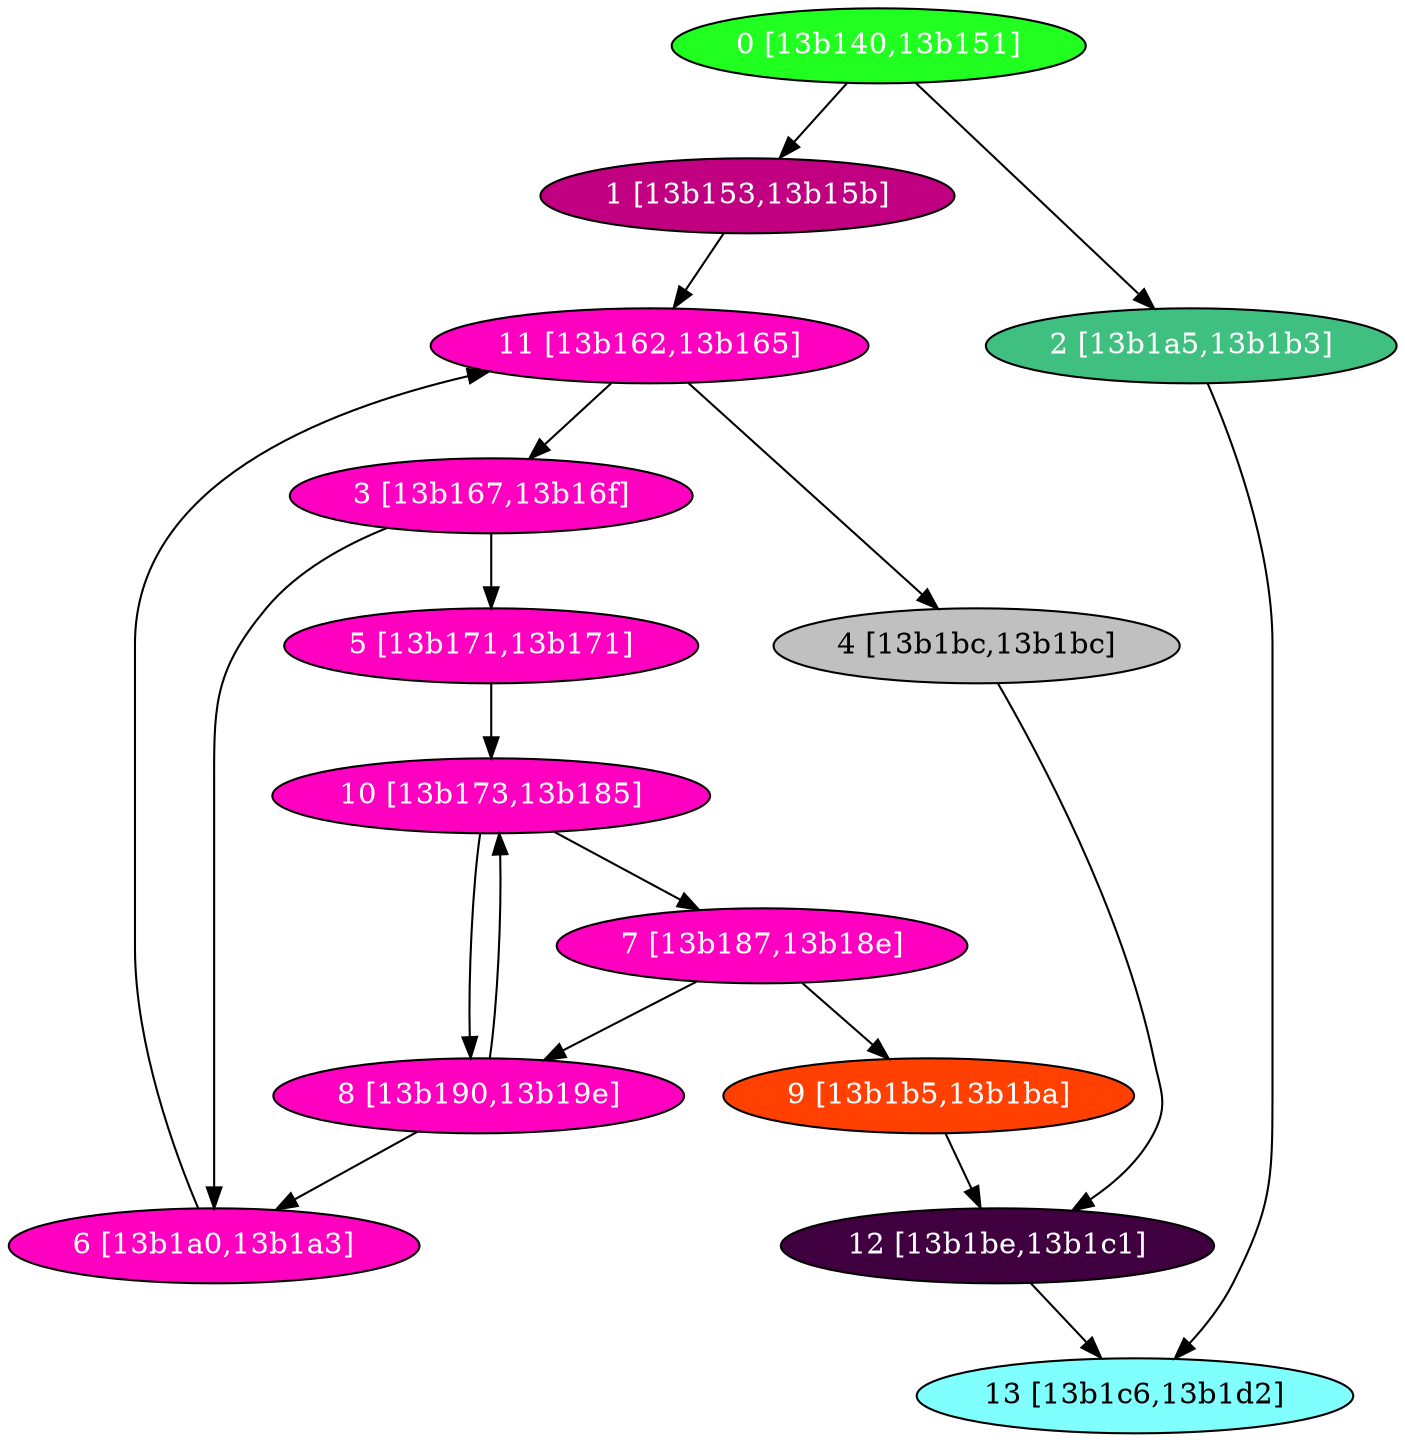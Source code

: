 diGraph libnss3{
	libnss3_0  [style=filled fillcolor="#20FF20" fontcolor="#ffffff" shape=oval label="0 [13b140,13b151]"]
	libnss3_1  [style=filled fillcolor="#C00080" fontcolor="#ffffff" shape=oval label="1 [13b153,13b15b]"]
	libnss3_2  [style=filled fillcolor="#40C080" fontcolor="#ffffff" shape=oval label="2 [13b1a5,13b1b3]"]
	libnss3_3  [style=filled fillcolor="#FF00C0" fontcolor="#ffffff" shape=oval label="3 [13b167,13b16f]"]
	libnss3_4  [style=filled fillcolor="#C0C0C0" fontcolor="#000000" shape=oval label="4 [13b1bc,13b1bc]"]
	libnss3_5  [style=filled fillcolor="#FF00C0" fontcolor="#ffffff" shape=oval label="5 [13b171,13b171]"]
	libnss3_6  [style=filled fillcolor="#FF00C0" fontcolor="#ffffff" shape=oval label="6 [13b1a0,13b1a3]"]
	libnss3_7  [style=filled fillcolor="#FF00C0" fontcolor="#ffffff" shape=oval label="7 [13b187,13b18e]"]
	libnss3_8  [style=filled fillcolor="#FF00C0" fontcolor="#ffffff" shape=oval label="8 [13b190,13b19e]"]
	libnss3_9  [style=filled fillcolor="#FF4000" fontcolor="#ffffff" shape=oval label="9 [13b1b5,13b1ba]"]
	libnss3_a  [style=filled fillcolor="#FF00C0" fontcolor="#ffffff" shape=oval label="10 [13b173,13b185]"]
	libnss3_b  [style=filled fillcolor="#FF00C0" fontcolor="#ffffff" shape=oval label="11 [13b162,13b165]"]
	libnss3_c  [style=filled fillcolor="#400040" fontcolor="#ffffff" shape=oval label="12 [13b1be,13b1c1]"]
	libnss3_d  [style=filled fillcolor="#80FFFF" fontcolor="#000000" shape=oval label="13 [13b1c6,13b1d2]"]

	libnss3_0 -> libnss3_1
	libnss3_0 -> libnss3_2
	libnss3_1 -> libnss3_b
	libnss3_2 -> libnss3_d
	libnss3_3 -> libnss3_5
	libnss3_3 -> libnss3_6
	libnss3_4 -> libnss3_c
	libnss3_5 -> libnss3_a
	libnss3_6 -> libnss3_b
	libnss3_7 -> libnss3_8
	libnss3_7 -> libnss3_9
	libnss3_8 -> libnss3_6
	libnss3_8 -> libnss3_a
	libnss3_9 -> libnss3_c
	libnss3_a -> libnss3_7
	libnss3_a -> libnss3_8
	libnss3_b -> libnss3_3
	libnss3_b -> libnss3_4
	libnss3_c -> libnss3_d
}